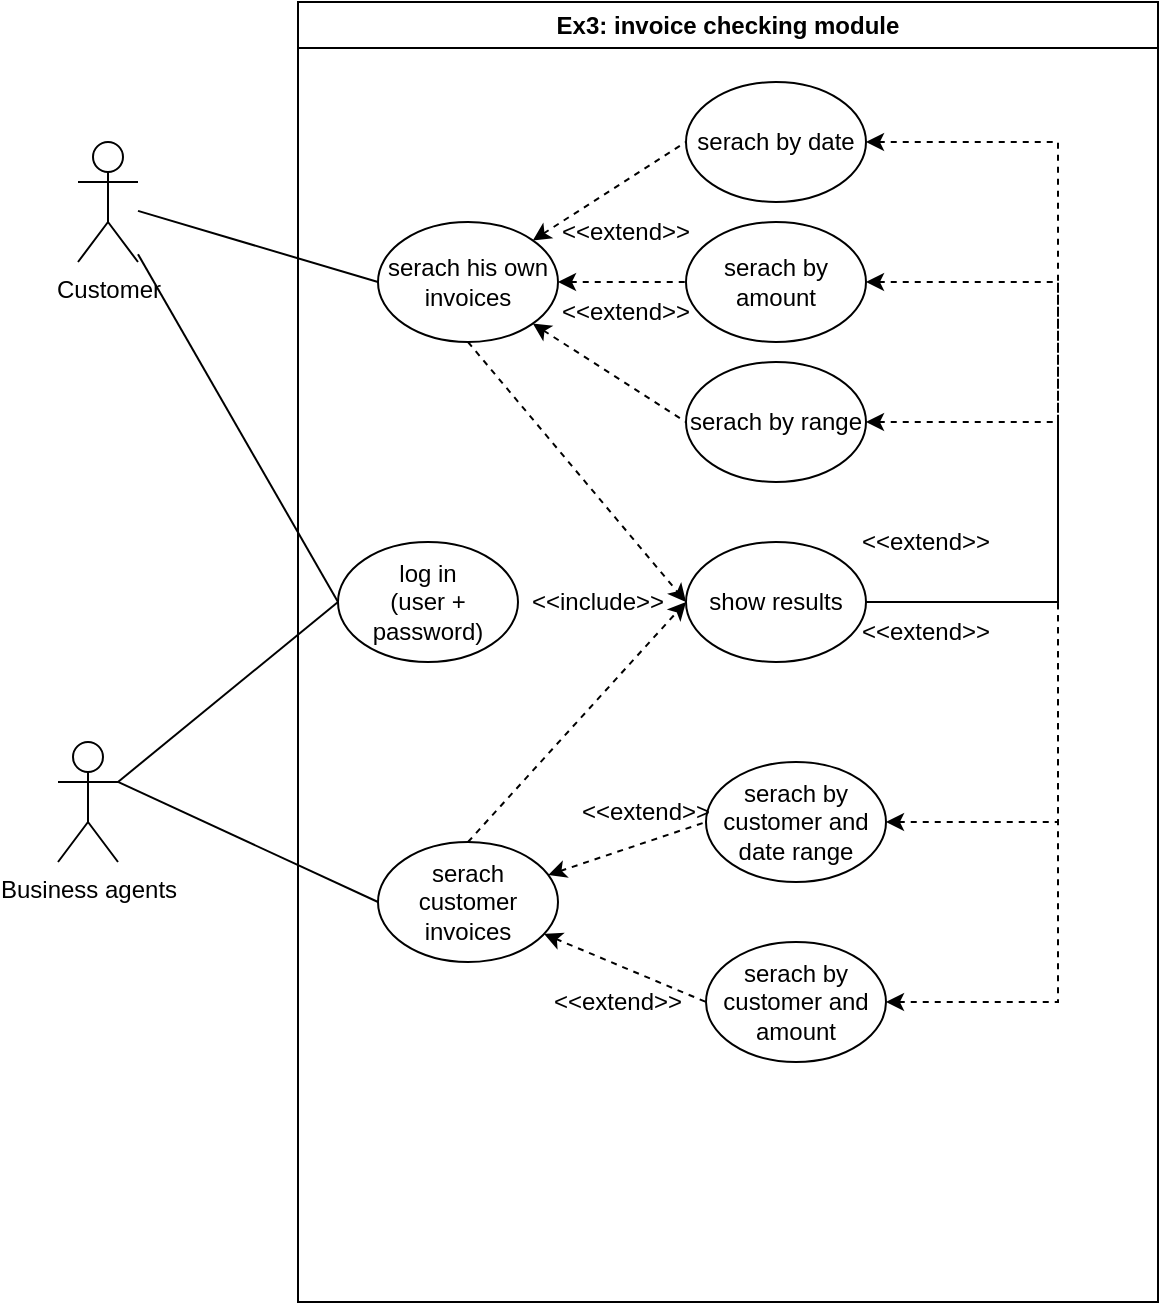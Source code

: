 <mxfile version="24.8.2">
  <diagram name="Página-1" id="2UFubnlOPNcLVtzOg3cz">
    <mxGraphModel dx="1050" dy="537" grid="1" gridSize="10" guides="1" tooltips="1" connect="1" arrows="1" fold="1" page="1" pageScale="1" pageWidth="827" pageHeight="1169" math="0" shadow="0">
      <root>
        <mxCell id="0" />
        <mxCell id="1" parent="0" />
        <mxCell id="LAw6QS3u9CyFXUZ_AV9O-2" value="&lt;b&gt;Ex3: invoice checking module&lt;/b&gt;" style="swimlane;whiteSpace=wrap;html=1;swimlaneLine=1;strokeColor=default;fillColor=#FFFFFF;fillStyle=auto;" parent="1" vertex="1">
          <mxGeometry x="220" y="50" width="430" height="650" as="geometry">
            <mxRectangle x="220" y="50" width="130" height="30" as="alternateBounds" />
          </mxGeometry>
        </mxCell>
        <mxCell id="LAw6QS3u9CyFXUZ_AV9O-5" value="&lt;div&gt;log in&lt;/div&gt;&lt;div&gt;(user + password)&lt;br&gt;&lt;/div&gt;" style="ellipse;whiteSpace=wrap;html=1;" parent="LAw6QS3u9CyFXUZ_AV9O-2" vertex="1">
          <mxGeometry x="20" y="270" width="90" height="60" as="geometry" />
        </mxCell>
        <mxCell id="hUfV-2PZ3b9KvoninmbE-6" style="rounded=0;orthogonalLoop=1;jettySize=auto;html=1;entryX=0;entryY=0.5;entryDx=0;entryDy=0;startArrow=classic;startFill=1;dashed=1;endArrow=none;endFill=0;" edge="1" parent="LAw6QS3u9CyFXUZ_AV9O-2" source="LAw6QS3u9CyFXUZ_AV9O-7" target="hUfV-2PZ3b9KvoninmbE-2">
          <mxGeometry relative="1" as="geometry" />
        </mxCell>
        <mxCell id="hUfV-2PZ3b9KvoninmbE-7" style="rounded=0;orthogonalLoop=1;jettySize=auto;html=1;entryX=0;entryY=0.5;entryDx=0;entryDy=0;dashed=1;startArrow=classic;startFill=1;endArrow=none;endFill=0;" edge="1" parent="LAw6QS3u9CyFXUZ_AV9O-2" source="LAw6QS3u9CyFXUZ_AV9O-7" target="hUfV-2PZ3b9KvoninmbE-3">
          <mxGeometry relative="1" as="geometry" />
        </mxCell>
        <mxCell id="hUfV-2PZ3b9KvoninmbE-8" style="rounded=0;orthogonalLoop=1;jettySize=auto;html=1;entryX=0;entryY=0.5;entryDx=0;entryDy=0;startArrow=classic;startFill=1;dashed=1;endArrow=none;endFill=0;" edge="1" parent="LAw6QS3u9CyFXUZ_AV9O-2" source="LAw6QS3u9CyFXUZ_AV9O-7" target="hUfV-2PZ3b9KvoninmbE-4">
          <mxGeometry relative="1" as="geometry" />
        </mxCell>
        <mxCell id="hUfV-2PZ3b9KvoninmbE-47" style="rounded=0;orthogonalLoop=1;jettySize=auto;html=1;entryX=0;entryY=0.5;entryDx=0;entryDy=0;exitX=0.5;exitY=1;exitDx=0;exitDy=0;dashed=1;" edge="1" parent="LAw6QS3u9CyFXUZ_AV9O-2" source="LAw6QS3u9CyFXUZ_AV9O-7" target="hUfV-2PZ3b9KvoninmbE-38">
          <mxGeometry relative="1" as="geometry" />
        </mxCell>
        <mxCell id="LAw6QS3u9CyFXUZ_AV9O-7" value="serach his own invoices" style="ellipse;whiteSpace=wrap;html=1;" parent="LAw6QS3u9CyFXUZ_AV9O-2" vertex="1">
          <mxGeometry x="40" y="110" width="90" height="60" as="geometry" />
        </mxCell>
        <mxCell id="hUfV-2PZ3b9KvoninmbE-52" style="edgeStyle=orthogonalEdgeStyle;rounded=0;orthogonalLoop=1;jettySize=auto;html=1;entryX=1;entryY=0.5;entryDx=0;entryDy=0;startArrow=classic;startFill=1;dashed=1;endArrow=none;endFill=0;" edge="1" parent="LAw6QS3u9CyFXUZ_AV9O-2" source="hUfV-2PZ3b9KvoninmbE-2" target="hUfV-2PZ3b9KvoninmbE-38">
          <mxGeometry relative="1" as="geometry">
            <mxPoint x="340" y="240" as="targetPoint" />
            <Array as="points">
              <mxPoint x="380" y="70" />
              <mxPoint x="380" y="300" />
            </Array>
          </mxGeometry>
        </mxCell>
        <mxCell id="hUfV-2PZ3b9KvoninmbE-2" value="serach by date" style="ellipse;whiteSpace=wrap;html=1;" vertex="1" parent="LAw6QS3u9CyFXUZ_AV9O-2">
          <mxGeometry x="194" y="40" width="90" height="60" as="geometry" />
        </mxCell>
        <mxCell id="hUfV-2PZ3b9KvoninmbE-50" style="edgeStyle=orthogonalEdgeStyle;rounded=0;orthogonalLoop=1;jettySize=auto;html=1;entryX=1;entryY=0.5;entryDx=0;entryDy=0;startArrow=classic;startFill=1;endArrow=none;endFill=0;dashed=1;" edge="1" parent="LAw6QS3u9CyFXUZ_AV9O-2" source="hUfV-2PZ3b9KvoninmbE-4" target="hUfV-2PZ3b9KvoninmbE-38">
          <mxGeometry relative="1" as="geometry">
            <Array as="points">
              <mxPoint x="380" y="210" />
              <mxPoint x="380" y="300" />
            </Array>
          </mxGeometry>
        </mxCell>
        <mxCell id="hUfV-2PZ3b9KvoninmbE-4" value="serach by range" style="ellipse;whiteSpace=wrap;html=1;" vertex="1" parent="LAw6QS3u9CyFXUZ_AV9O-2">
          <mxGeometry x="194" y="180" width="90" height="60" as="geometry" />
        </mxCell>
        <mxCell id="hUfV-2PZ3b9KvoninmbE-51" style="edgeStyle=orthogonalEdgeStyle;rounded=0;orthogonalLoop=1;jettySize=auto;html=1;entryX=1;entryY=0.5;entryDx=0;entryDy=0;dashed=1;startArrow=classic;startFill=1;endArrow=none;endFill=0;" edge="1" parent="LAw6QS3u9CyFXUZ_AV9O-2" source="hUfV-2PZ3b9KvoninmbE-3" target="hUfV-2PZ3b9KvoninmbE-38">
          <mxGeometry relative="1" as="geometry">
            <mxPoint x="320" y="150" as="targetPoint" />
            <Array as="points">
              <mxPoint x="380" y="140" />
              <mxPoint x="380" y="300" />
            </Array>
          </mxGeometry>
        </mxCell>
        <mxCell id="hUfV-2PZ3b9KvoninmbE-3" value="serach by amount" style="ellipse;whiteSpace=wrap;html=1;" vertex="1" parent="LAw6QS3u9CyFXUZ_AV9O-2">
          <mxGeometry x="194" y="110" width="90" height="60" as="geometry" />
        </mxCell>
        <mxCell id="hUfV-2PZ3b9KvoninmbE-9" value="&amp;lt;&amp;lt;extend&amp;gt;&amp;gt;" style="text;html=1;align=center;verticalAlign=middle;whiteSpace=wrap;rounded=0;" vertex="1" parent="LAw6QS3u9CyFXUZ_AV9O-2">
          <mxGeometry x="134" y="100" width="60" height="30" as="geometry" />
        </mxCell>
        <mxCell id="hUfV-2PZ3b9KvoninmbE-10" value="&amp;lt;&amp;lt;extend&amp;gt;&amp;gt;" style="text;html=1;align=center;verticalAlign=middle;whiteSpace=wrap;rounded=0;" vertex="1" parent="LAw6QS3u9CyFXUZ_AV9O-2">
          <mxGeometry x="134" y="140" width="60" height="30" as="geometry" />
        </mxCell>
        <mxCell id="hUfV-2PZ3b9KvoninmbE-27" style="rounded=0;orthogonalLoop=1;jettySize=auto;html=1;entryX=0;entryY=0.5;entryDx=0;entryDy=0;startArrow=classic;startFill=1;dashed=1;endArrow=none;endFill=0;" edge="1" parent="LAw6QS3u9CyFXUZ_AV9O-2" source="hUfV-2PZ3b9KvoninmbE-30" target="hUfV-2PZ3b9KvoninmbE-31">
          <mxGeometry relative="1" as="geometry" />
        </mxCell>
        <mxCell id="hUfV-2PZ3b9KvoninmbE-28" style="rounded=0;orthogonalLoop=1;jettySize=auto;html=1;entryX=0;entryY=0.5;entryDx=0;entryDy=0;dashed=1;startArrow=classic;startFill=1;endArrow=none;endFill=0;" edge="1" parent="LAw6QS3u9CyFXUZ_AV9O-2" source="hUfV-2PZ3b9KvoninmbE-30" target="hUfV-2PZ3b9KvoninmbE-33">
          <mxGeometry relative="1" as="geometry" />
        </mxCell>
        <mxCell id="hUfV-2PZ3b9KvoninmbE-48" style="rounded=0;orthogonalLoop=1;jettySize=auto;html=1;entryX=0;entryY=0.5;entryDx=0;entryDy=0;exitX=0.5;exitY=0;exitDx=0;exitDy=0;dashed=1;" edge="1" parent="LAw6QS3u9CyFXUZ_AV9O-2" source="hUfV-2PZ3b9KvoninmbE-30" target="hUfV-2PZ3b9KvoninmbE-38">
          <mxGeometry relative="1" as="geometry" />
        </mxCell>
        <mxCell id="hUfV-2PZ3b9KvoninmbE-30" value="serach customer invoices" style="ellipse;whiteSpace=wrap;html=1;" vertex="1" parent="LAw6QS3u9CyFXUZ_AV9O-2">
          <mxGeometry x="40" y="420" width="90" height="60" as="geometry" />
        </mxCell>
        <mxCell id="hUfV-2PZ3b9KvoninmbE-42" style="rounded=0;orthogonalLoop=1;jettySize=auto;html=1;entryX=1;entryY=0.5;entryDx=0;entryDy=0;dashed=1;edgeStyle=orthogonalEdgeStyle;startArrow=classic;startFill=1;endArrow=none;endFill=0;" edge="1" parent="LAw6QS3u9CyFXUZ_AV9O-2" source="hUfV-2PZ3b9KvoninmbE-31" target="hUfV-2PZ3b9KvoninmbE-38">
          <mxGeometry relative="1" as="geometry">
            <mxPoint x="375" y="390" as="targetPoint" />
            <Array as="points">
              <mxPoint x="380" y="410" />
              <mxPoint x="380" y="300" />
            </Array>
          </mxGeometry>
        </mxCell>
        <mxCell id="hUfV-2PZ3b9KvoninmbE-31" value="serach by customer and date range" style="ellipse;whiteSpace=wrap;html=1;" vertex="1" parent="LAw6QS3u9CyFXUZ_AV9O-2">
          <mxGeometry x="204" y="380" width="90" height="60" as="geometry" />
        </mxCell>
        <mxCell id="hUfV-2PZ3b9KvoninmbE-43" style="rounded=0;orthogonalLoop=1;jettySize=auto;html=1;entryX=1;entryY=0.5;entryDx=0;entryDy=0;dashed=1;edgeStyle=orthogonalEdgeStyle;startArrow=classic;startFill=1;endArrow=none;endFill=0;" edge="1" parent="LAw6QS3u9CyFXUZ_AV9O-2" source="hUfV-2PZ3b9KvoninmbE-33" target="hUfV-2PZ3b9KvoninmbE-38">
          <mxGeometry relative="1" as="geometry">
            <mxPoint x="375" y="390" as="targetPoint" />
            <Array as="points">
              <mxPoint x="380" y="500" />
              <mxPoint x="380" y="300" />
            </Array>
          </mxGeometry>
        </mxCell>
        <mxCell id="hUfV-2PZ3b9KvoninmbE-33" value="serach by customer and amount" style="ellipse;whiteSpace=wrap;html=1;" vertex="1" parent="LAw6QS3u9CyFXUZ_AV9O-2">
          <mxGeometry x="204" y="470" width="90" height="60" as="geometry" />
        </mxCell>
        <mxCell id="hUfV-2PZ3b9KvoninmbE-34" value="&amp;lt;&amp;lt;extend&amp;gt;&amp;gt;" style="text;html=1;align=center;verticalAlign=middle;whiteSpace=wrap;rounded=0;" vertex="1" parent="LAw6QS3u9CyFXUZ_AV9O-2">
          <mxGeometry x="144" y="390" width="60" height="30" as="geometry" />
        </mxCell>
        <mxCell id="hUfV-2PZ3b9KvoninmbE-35" value="&amp;lt;&amp;lt;extend&amp;gt;&amp;gt;" style="text;html=1;align=center;verticalAlign=middle;whiteSpace=wrap;rounded=0;" vertex="1" parent="LAw6QS3u9CyFXUZ_AV9O-2">
          <mxGeometry x="130" y="485" width="60" height="30" as="geometry" />
        </mxCell>
        <mxCell id="hUfV-2PZ3b9KvoninmbE-38" value="show results" style="ellipse;whiteSpace=wrap;html=1;" vertex="1" parent="LAw6QS3u9CyFXUZ_AV9O-2">
          <mxGeometry x="194" y="270" width="90" height="60" as="geometry" />
        </mxCell>
        <mxCell id="hUfV-2PZ3b9KvoninmbE-49" value="&amp;lt;&amp;lt;include&amp;gt;&amp;gt;" style="text;html=1;align=center;verticalAlign=middle;whiteSpace=wrap;rounded=0;" vertex="1" parent="LAw6QS3u9CyFXUZ_AV9O-2">
          <mxGeometry x="120" y="285" width="60" height="30" as="geometry" />
        </mxCell>
        <mxCell id="hUfV-2PZ3b9KvoninmbE-53" value="&amp;lt;&amp;lt;extend&amp;gt;&amp;gt;" style="text;html=1;align=center;verticalAlign=middle;whiteSpace=wrap;rounded=0;" vertex="1" parent="LAw6QS3u9CyFXUZ_AV9O-2">
          <mxGeometry x="284" y="300" width="60" height="30" as="geometry" />
        </mxCell>
        <mxCell id="hUfV-2PZ3b9KvoninmbE-54" value="&amp;lt;&amp;lt;extend&amp;gt;&amp;gt;" style="text;html=1;align=center;verticalAlign=middle;whiteSpace=wrap;rounded=0;" vertex="1" parent="LAw6QS3u9CyFXUZ_AV9O-2">
          <mxGeometry x="284" y="255" width="60" height="30" as="geometry" />
        </mxCell>
        <mxCell id="LAw6QS3u9CyFXUZ_AV9O-16" style="rounded=0;orthogonalLoop=1;jettySize=auto;html=1;entryX=0;entryY=0.5;entryDx=0;entryDy=0;endArrow=none;endFill=0;" parent="1" source="LAw6QS3u9CyFXUZ_AV9O-4" target="LAw6QS3u9CyFXUZ_AV9O-5" edge="1">
          <mxGeometry relative="1" as="geometry" />
        </mxCell>
        <mxCell id="LAw6QS3u9CyFXUZ_AV9O-26" style="rounded=0;orthogonalLoop=1;jettySize=auto;html=1;entryX=0;entryY=0.5;entryDx=0;entryDy=0;endArrow=none;endFill=0;" parent="1" source="LAw6QS3u9CyFXUZ_AV9O-4" target="LAw6QS3u9CyFXUZ_AV9O-7" edge="1">
          <mxGeometry relative="1" as="geometry" />
        </mxCell>
        <mxCell id="LAw6QS3u9CyFXUZ_AV9O-4" value="Customer" style="shape=umlActor;verticalLabelPosition=bottom;verticalAlign=top;html=1;outlineConnect=0;" parent="1" vertex="1">
          <mxGeometry x="110" y="120" width="30" height="60" as="geometry" />
        </mxCell>
        <mxCell id="hUfV-2PZ3b9KvoninmbE-1" value="Business agents" style="shape=umlActor;verticalLabelPosition=bottom;verticalAlign=top;html=1;outlineConnect=0;" vertex="1" parent="1">
          <mxGeometry x="100" y="420" width="30" height="60" as="geometry" />
        </mxCell>
        <mxCell id="hUfV-2PZ3b9KvoninmbE-36" style="rounded=0;orthogonalLoop=1;jettySize=auto;html=1;entryX=0;entryY=0.5;entryDx=0;entryDy=0;endArrow=none;endFill=0;exitX=1;exitY=0.333;exitDx=0;exitDy=0;exitPerimeter=0;" edge="1" parent="1" target="LAw6QS3u9CyFXUZ_AV9O-5" source="hUfV-2PZ3b9KvoninmbE-1">
          <mxGeometry relative="1" as="geometry">
            <mxPoint x="140" y="357" as="sourcePoint" />
            <mxPoint x="260" y="330" as="targetPoint" />
          </mxGeometry>
        </mxCell>
        <mxCell id="hUfV-2PZ3b9KvoninmbE-37" style="rounded=0;orthogonalLoop=1;jettySize=auto;html=1;entryX=0;entryY=0.5;entryDx=0;entryDy=0;endArrow=none;endFill=0;exitX=1;exitY=0.333;exitDx=0;exitDy=0;exitPerimeter=0;" edge="1" parent="1" target="hUfV-2PZ3b9KvoninmbE-30" source="hUfV-2PZ3b9KvoninmbE-1">
          <mxGeometry relative="1" as="geometry">
            <mxPoint x="140" y="520" as="sourcePoint" />
          </mxGeometry>
        </mxCell>
      </root>
    </mxGraphModel>
  </diagram>
</mxfile>
